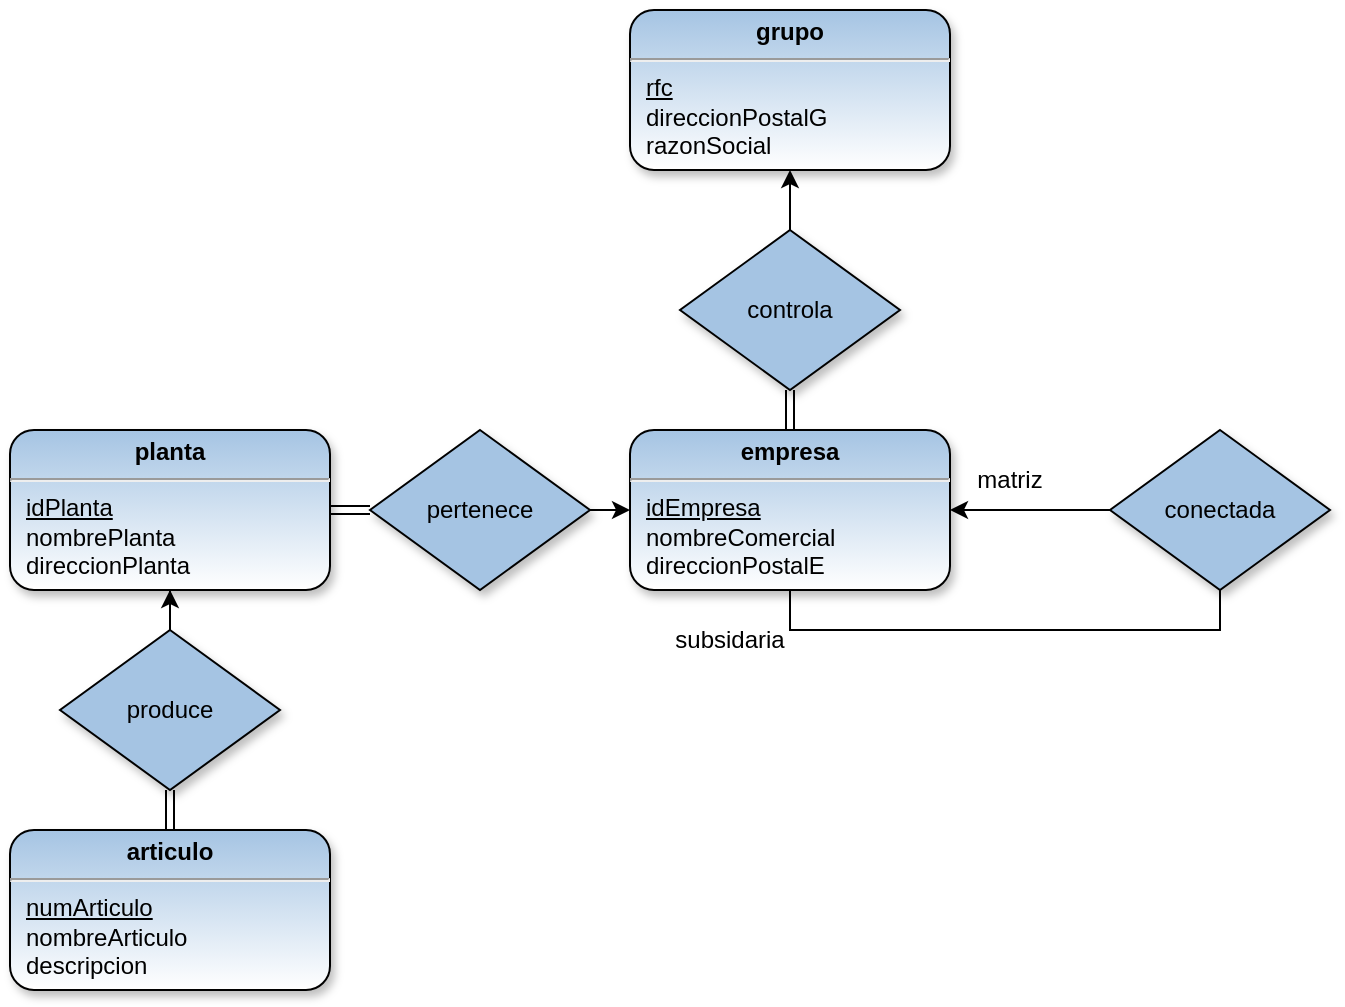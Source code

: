 <mxfile version="20.8.16" type="device"><diagram name="Page-1" id="tcmsuzcbYpoL-naBXPzD"><mxGraphModel dx="1194" dy="727" grid="1" gridSize="10" guides="1" tooltips="1" connect="1" arrows="1" fold="1" page="1" pageScale="1" pageWidth="850" pageHeight="1100" math="0" shadow="0"><root><mxCell id="0"/><mxCell id="1" parent="0"/><mxCell id="isolloFrRqXcWqi0ma_i-14" style="edgeStyle=orthogonalEdgeStyle;rounded=0;orthogonalLoop=1;jettySize=auto;html=1;exitX=0.5;exitY=1;exitDx=0;exitDy=0;entryX=0.5;entryY=0;entryDx=0;entryDy=0;endArrow=none;endFill=0;startArrow=classic;startFill=1;" parent="1" source="isolloFrRqXcWqi0ma_i-1" target="isolloFrRqXcWqi0ma_i-13" edge="1"><mxGeometry relative="1" as="geometry"/></mxCell><mxCell id="isolloFrRqXcWqi0ma_i-1" value="&lt;p style=&quot;text-align: center ; margin: 4px 0px 0px&quot;&gt;&lt;b&gt;grupo&lt;/b&gt;&lt;/p&gt;&lt;hr&gt;&lt;p style=&quot;margin: 0px ; margin-left: 8px&quot;&gt;&lt;u&gt;rfc&lt;/u&gt;&lt;br&gt;&lt;/p&gt;&lt;p style=&quot;margin: 0px ; margin-left: 8px&quot;&gt;direccionPostalG&lt;/p&gt;&lt;p style=&quot;margin: 0px ; margin-left: 8px&quot;&gt;razonSocial&lt;/p&gt;" style="verticalAlign=top;align=left;overflow=fill;fontSize=12;fontFamily=Helvetica;html=1;gradientDirection=south;rounded=1;shadow=1;sketch=0;glass=0;strokeColor=#000000;fillColor=#a5c4e3;gradientColor=#ffffff;" parent="1" vertex="1"><mxGeometry x="405" y="30" width="160" height="80" as="geometry"/></mxCell><mxCell id="isolloFrRqXcWqi0ma_i-16" style="edgeStyle=orthogonalEdgeStyle;rounded=0;orthogonalLoop=1;jettySize=auto;html=1;exitX=0;exitY=0.5;exitDx=0;exitDy=0;entryX=1;entryY=0.5;entryDx=0;entryDy=0;endArrow=none;endFill=0;startArrow=classic;startFill=1;" parent="1" source="isolloFrRqXcWqi0ma_i-2" target="isolloFrRqXcWqi0ma_i-12" edge="1"><mxGeometry relative="1" as="geometry"/></mxCell><mxCell id="isolloFrRqXcWqi0ma_i-2" value="&lt;p style=&quot;text-align: center ; margin: 4px 0px 0px&quot;&gt;&lt;b&gt;empresa&lt;/b&gt;&lt;/p&gt;&lt;hr&gt;&lt;p style=&quot;margin: 0px ; margin-left: 8px&quot;&gt;&lt;u&gt;idEmpresa&lt;/u&gt;&lt;br&gt;&lt;/p&gt;&lt;p style=&quot;margin: 0px ; margin-left: 8px&quot;&gt;nombreComercial&lt;/p&gt;&lt;p style=&quot;margin: 0px ; margin-left: 8px&quot;&gt;direccionPostalE&lt;/p&gt;" style="verticalAlign=top;align=left;overflow=fill;fontSize=12;fontFamily=Helvetica;html=1;gradientDirection=south;rounded=1;shadow=1;sketch=0;glass=0;strokeColor=#000000;fillColor=#a5c4e3;gradientColor=#ffffff;" parent="1" vertex="1"><mxGeometry x="405" y="240" width="160" height="80" as="geometry"/></mxCell><mxCell id="isolloFrRqXcWqi0ma_i-5" value="matriz" style="text;html=1;strokeColor=none;fillColor=none;align=center;verticalAlign=middle;whiteSpace=wrap;rounded=0;" parent="1" vertex="1"><mxGeometry x="565" y="250" width="60" height="30" as="geometry"/></mxCell><mxCell id="isolloFrRqXcWqi0ma_i-6" value="subsidaria" style="text;html=1;strokeColor=none;fillColor=none;align=center;verticalAlign=middle;whiteSpace=wrap;rounded=0;" parent="1" vertex="1"><mxGeometry x="425" y="330" width="60" height="30" as="geometry"/></mxCell><mxCell id="isolloFrRqXcWqi0ma_i-17" style="edgeStyle=orthogonalEdgeStyle;rounded=0;orthogonalLoop=1;jettySize=auto;html=1;exitX=1;exitY=0.5;exitDx=0;exitDy=0;entryX=0;entryY=0.5;entryDx=0;entryDy=0;endArrow=none;endFill=0;shape=link;" parent="1" source="isolloFrRqXcWqi0ma_i-7" target="isolloFrRqXcWqi0ma_i-12" edge="1"><mxGeometry relative="1" as="geometry"/></mxCell><mxCell id="isolloFrRqXcWqi0ma_i-18" style="edgeStyle=orthogonalEdgeStyle;rounded=0;orthogonalLoop=1;jettySize=auto;html=1;exitX=0.5;exitY=1;exitDx=0;exitDy=0;endArrow=none;endFill=0;startArrow=classic;startFill=1;" parent="1" source="isolloFrRqXcWqi0ma_i-7" target="isolloFrRqXcWqi0ma_i-11" edge="1"><mxGeometry relative="1" as="geometry"/></mxCell><mxCell id="isolloFrRqXcWqi0ma_i-7" value="&lt;p style=&quot;text-align: center ; margin: 4px 0px 0px&quot;&gt;&lt;b&gt;planta&lt;/b&gt;&lt;/p&gt;&lt;hr&gt;&lt;p style=&quot;margin: 0px ; margin-left: 8px&quot;&gt;&lt;u&gt;idPlanta&lt;/u&gt;&lt;br&gt;&lt;/p&gt;&lt;p style=&quot;margin: 0px ; margin-left: 8px&quot;&gt;nombrePlanta&lt;/p&gt;&lt;p style=&quot;margin: 0px ; margin-left: 8px&quot;&gt;direccionPlanta&lt;/p&gt;" style="verticalAlign=top;align=left;overflow=fill;fontSize=12;fontFamily=Helvetica;html=1;gradientDirection=south;rounded=1;shadow=1;sketch=0;glass=0;strokeColor=#000000;fillColor=#a5c4e3;gradientColor=#ffffff;" parent="1" vertex="1"><mxGeometry x="95" y="240" width="160" height="80" as="geometry"/></mxCell><mxCell id="isolloFrRqXcWqi0ma_i-9" value="&lt;p style=&quot;text-align: center ; margin: 4px 0px 0px&quot;&gt;&lt;b&gt;articulo&lt;/b&gt;&lt;/p&gt;&lt;hr&gt;&lt;p style=&quot;margin: 0px ; margin-left: 8px&quot;&gt;&lt;u&gt;numArticulo&lt;/u&gt;&lt;br&gt;&lt;/p&gt;&lt;p style=&quot;margin: 0px ; margin-left: 8px&quot;&gt;nombreArticulo&lt;/p&gt;&lt;p style=&quot;margin: 0px ; margin-left: 8px&quot;&gt;descripcion&lt;/p&gt;" style="verticalAlign=top;align=left;overflow=fill;fontSize=12;fontFamily=Helvetica;html=1;gradientDirection=south;rounded=1;shadow=1;sketch=0;glass=0;strokeColor=#000000;fillColor=#a5c4e3;gradientColor=#ffffff;" parent="1" vertex="1"><mxGeometry x="95" y="440" width="160" height="80" as="geometry"/></mxCell><mxCell id="isolloFrRqXcWqi0ma_i-19" style="edgeStyle=orthogonalEdgeStyle;rounded=0;orthogonalLoop=1;jettySize=auto;html=1;exitX=0.5;exitY=1;exitDx=0;exitDy=0;entryX=0.5;entryY=0;entryDx=0;entryDy=0;endArrow=none;endFill=0;shape=link;" parent="1" source="isolloFrRqXcWqi0ma_i-11" target="isolloFrRqXcWqi0ma_i-9" edge="1"><mxGeometry relative="1" as="geometry"/></mxCell><mxCell id="isolloFrRqXcWqi0ma_i-11" value="produce" style="shape=rhombus;perimeter=rhombusPerimeter;whiteSpace=wrap;html=1;align=center;rounded=0;shadow=1;glass=0;sketch=0;strokeColor=#000000;fillColor=#a5c4e3;" parent="1" vertex="1"><mxGeometry x="120" y="340" width="110" height="80" as="geometry"/></mxCell><mxCell id="isolloFrRqXcWqi0ma_i-12" value="pertenece" style="shape=rhombus;perimeter=rhombusPerimeter;whiteSpace=wrap;html=1;align=center;rounded=0;shadow=1;glass=0;sketch=0;strokeColor=#000000;fillColor=#a5c4e3;" parent="1" vertex="1"><mxGeometry x="275" y="240" width="110" height="80" as="geometry"/></mxCell><mxCell id="isolloFrRqXcWqi0ma_i-15" style="edgeStyle=orthogonalEdgeStyle;rounded=0;orthogonalLoop=1;jettySize=auto;html=1;exitX=0.5;exitY=1;exitDx=0;exitDy=0;entryX=0.5;entryY=0;entryDx=0;entryDy=0;endArrow=none;endFill=0;shape=link;" parent="1" source="isolloFrRqXcWqi0ma_i-13" target="isolloFrRqXcWqi0ma_i-2" edge="1"><mxGeometry relative="1" as="geometry"/></mxCell><mxCell id="isolloFrRqXcWqi0ma_i-13" value="controla" style="shape=rhombus;perimeter=rhombusPerimeter;whiteSpace=wrap;html=1;align=center;rounded=0;shadow=1;glass=0;sketch=0;strokeColor=#000000;fillColor=#a5c4e3;" parent="1" vertex="1"><mxGeometry x="430" y="140" width="110" height="80" as="geometry"/></mxCell><mxCell id="isolloFrRqXcWqi0ma_i-23" value="" style="edgeStyle=orthogonalEdgeStyle;rounded=0;orthogonalLoop=1;jettySize=auto;html=1;endArrow=classic;endFill=1;startArrow=none;startFill=0;" parent="1" source="isolloFrRqXcWqi0ma_i-20" target="isolloFrRqXcWqi0ma_i-2" edge="1"><mxGeometry relative="1" as="geometry"/></mxCell><mxCell id="isolloFrRqXcWqi0ma_i-24" style="edgeStyle=orthogonalEdgeStyle;rounded=0;orthogonalLoop=1;jettySize=auto;html=1;entryX=0.5;entryY=1;entryDx=0;entryDy=0;endArrow=none;endFill=0;exitX=0.5;exitY=1;exitDx=0;exitDy=0;" parent="1" source="isolloFrRqXcWqi0ma_i-20" target="isolloFrRqXcWqi0ma_i-2" edge="1"><mxGeometry relative="1" as="geometry"/></mxCell><mxCell id="isolloFrRqXcWqi0ma_i-20" value="conectada" style="shape=rhombus;perimeter=rhombusPerimeter;whiteSpace=wrap;html=1;align=center;rounded=0;shadow=1;glass=0;sketch=0;strokeColor=#000000;fillColor=#a5c4e3;" parent="1" vertex="1"><mxGeometry x="645" y="240" width="110" height="80" as="geometry"/></mxCell></root></mxGraphModel></diagram></mxfile>